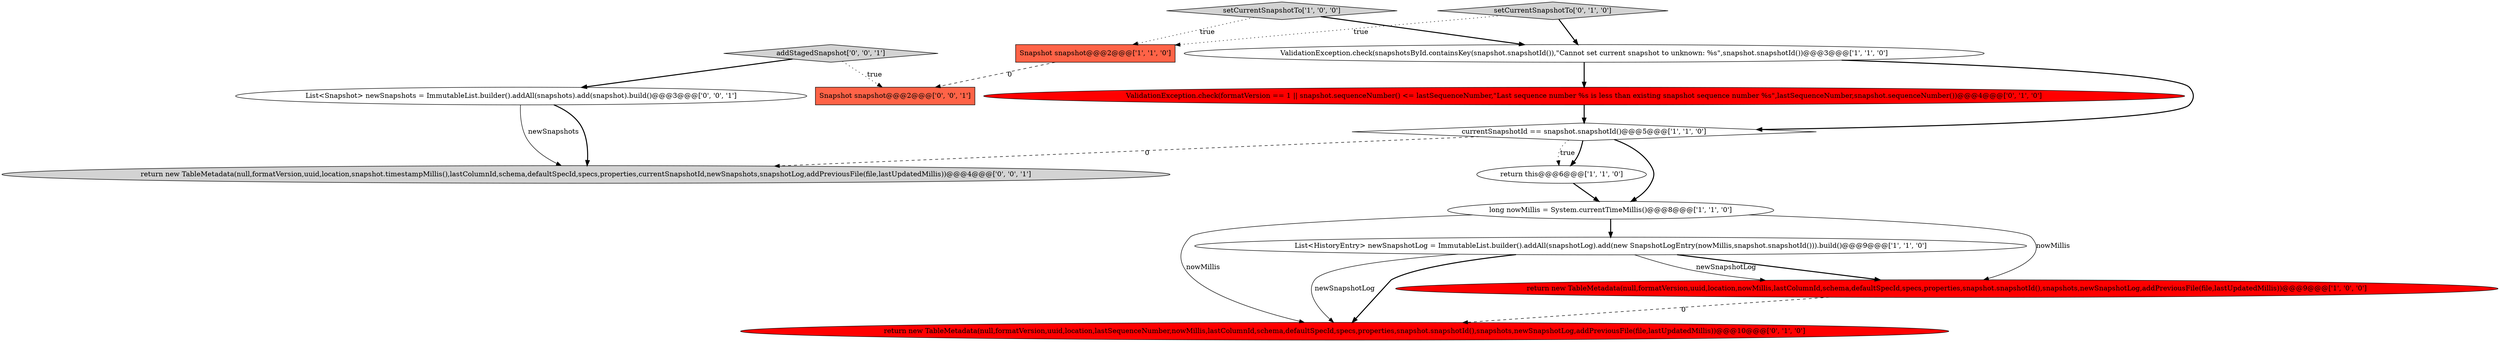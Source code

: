 digraph {
14 [style = filled, label = "List<Snapshot> newSnapshots = ImmutableList.builder().addAll(snapshots).add(snapshot).build()@@@3@@@['0', '0', '1']", fillcolor = white, shape = ellipse image = "AAA0AAABBB3BBB"];
8 [style = filled, label = "ValidationException.check(formatVersion == 1 || snapshot.sequenceNumber() <= lastSequenceNumber,\"Last sequence number %s is less than existing snapshot sequence number %s\",lastSequenceNumber,snapshot.sequenceNumber())@@@4@@@['0', '1', '0']", fillcolor = red, shape = ellipse image = "AAA1AAABBB2BBB"];
6 [style = filled, label = "Snapshot snapshot@@@2@@@['1', '1', '0']", fillcolor = tomato, shape = box image = "AAA0AAABBB1BBB"];
0 [style = filled, label = "long nowMillis = System.currentTimeMillis()@@@8@@@['1', '1', '0']", fillcolor = white, shape = ellipse image = "AAA0AAABBB1BBB"];
1 [style = filled, label = "currentSnapshotId == snapshot.snapshotId()@@@5@@@['1', '1', '0']", fillcolor = white, shape = diamond image = "AAA0AAABBB1BBB"];
4 [style = filled, label = "setCurrentSnapshotTo['1', '0', '0']", fillcolor = lightgray, shape = diamond image = "AAA0AAABBB1BBB"];
5 [style = filled, label = "ValidationException.check(snapshotsById.containsKey(snapshot.snapshotId()),\"Cannot set current snapshot to unknown: %s\",snapshot.snapshotId())@@@3@@@['1', '1', '0']", fillcolor = white, shape = ellipse image = "AAA0AAABBB1BBB"];
2 [style = filled, label = "return this@@@6@@@['1', '1', '0']", fillcolor = white, shape = ellipse image = "AAA0AAABBB1BBB"];
9 [style = filled, label = "return new TableMetadata(null,formatVersion,uuid,location,lastSequenceNumber,nowMillis,lastColumnId,schema,defaultSpecId,specs,properties,snapshot.snapshotId(),snapshots,newSnapshotLog,addPreviousFile(file,lastUpdatedMillis))@@@10@@@['0', '1', '0']", fillcolor = red, shape = ellipse image = "AAA1AAABBB2BBB"];
13 [style = filled, label = "addStagedSnapshot['0', '0', '1']", fillcolor = lightgray, shape = diamond image = "AAA0AAABBB3BBB"];
10 [style = filled, label = "setCurrentSnapshotTo['0', '1', '0']", fillcolor = lightgray, shape = diamond image = "AAA0AAABBB2BBB"];
11 [style = filled, label = "return new TableMetadata(null,formatVersion,uuid,location,snapshot.timestampMillis(),lastColumnId,schema,defaultSpecId,specs,properties,currentSnapshotId,newSnapshots,snapshotLog,addPreviousFile(file,lastUpdatedMillis))@@@4@@@['0', '0', '1']", fillcolor = lightgray, shape = ellipse image = "AAA0AAABBB3BBB"];
3 [style = filled, label = "return new TableMetadata(null,formatVersion,uuid,location,nowMillis,lastColumnId,schema,defaultSpecId,specs,properties,snapshot.snapshotId(),snapshots,newSnapshotLog,addPreviousFile(file,lastUpdatedMillis))@@@9@@@['1', '0', '0']", fillcolor = red, shape = ellipse image = "AAA1AAABBB1BBB"];
7 [style = filled, label = "List<HistoryEntry> newSnapshotLog = ImmutableList.builder().addAll(snapshotLog).add(new SnapshotLogEntry(nowMillis,snapshot.snapshotId())).build()@@@9@@@['1', '1', '0']", fillcolor = white, shape = ellipse image = "AAA0AAABBB1BBB"];
12 [style = filled, label = "Snapshot snapshot@@@2@@@['0', '0', '1']", fillcolor = tomato, shape = box image = "AAA0AAABBB3BBB"];
4->6 [style = dotted, label="true"];
5->8 [style = bold, label=""];
10->6 [style = dotted, label="true"];
0->9 [style = solid, label="nowMillis"];
13->12 [style = dotted, label="true"];
1->0 [style = bold, label=""];
7->9 [style = solid, label="newSnapshotLog"];
7->3 [style = bold, label=""];
14->11 [style = solid, label="newSnapshots"];
0->7 [style = bold, label=""];
6->12 [style = dashed, label="0"];
7->9 [style = bold, label=""];
8->1 [style = bold, label=""];
5->1 [style = bold, label=""];
2->0 [style = bold, label=""];
10->5 [style = bold, label=""];
3->9 [style = dashed, label="0"];
1->11 [style = dashed, label="0"];
7->3 [style = solid, label="newSnapshotLog"];
1->2 [style = bold, label=""];
1->2 [style = dotted, label="true"];
0->3 [style = solid, label="nowMillis"];
14->11 [style = bold, label=""];
4->5 [style = bold, label=""];
13->14 [style = bold, label=""];
}
